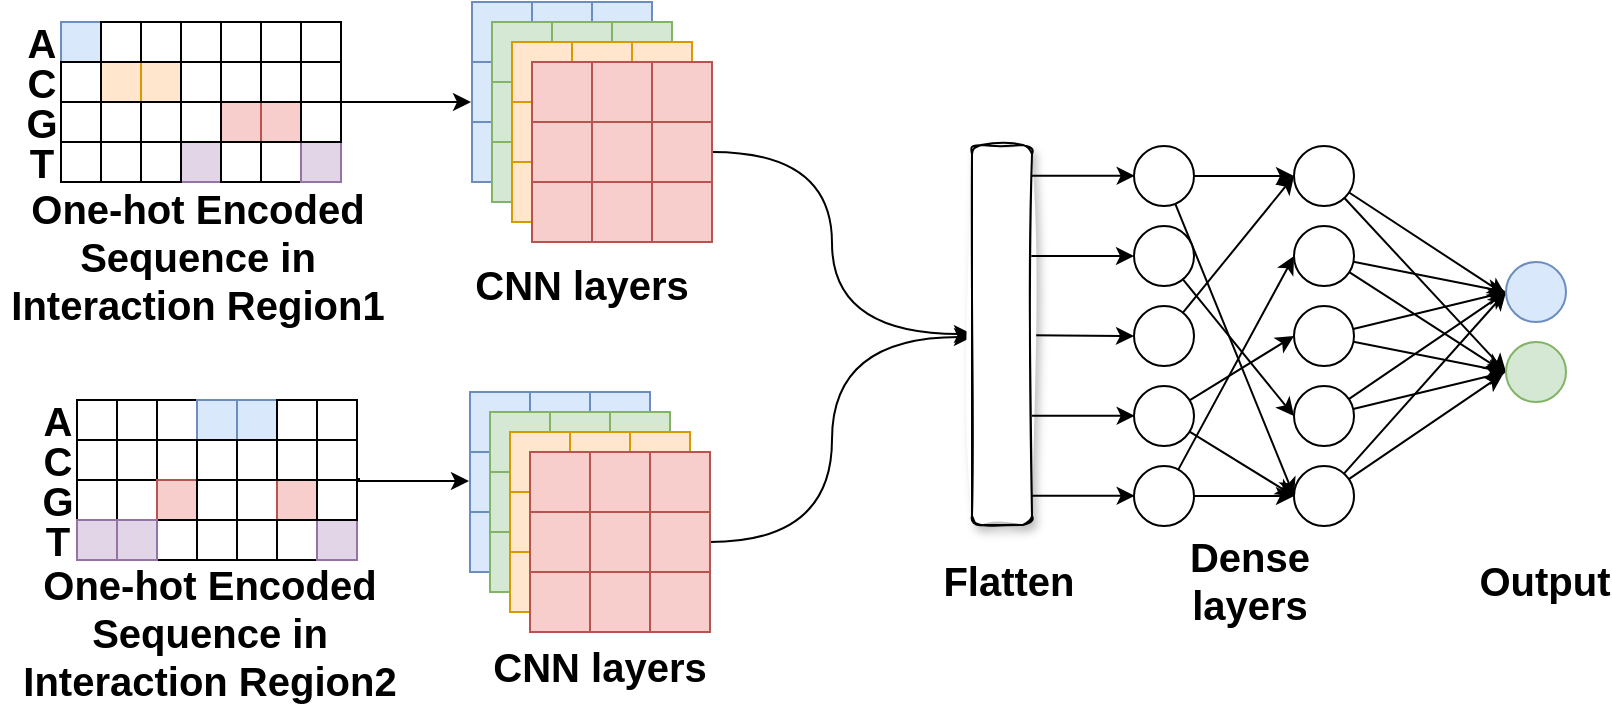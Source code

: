<mxfile version="14.8.5" type="github">
  <diagram id="KxuiyelQ4g_LW83yEsCo" name="Page-1">
    <mxGraphModel dx="1673" dy="898" grid="1" gridSize="10" guides="1" tooltips="1" connect="1" arrows="1" fold="1" page="1" pageScale="1" pageWidth="4681" pageHeight="3300" math="0" shadow="0">
      <root>
        <mxCell id="0" />
        <mxCell id="1" parent="0" />
        <mxCell id="DCVeUOY5UcHhxP_ibhvg-289" style="edgeStyle=orthogonalEdgeStyle;rounded=0;orthogonalLoop=1;jettySize=auto;html=1;fontStyle=1;fontSize=20;" edge="1" parent="1">
          <mxGeometry relative="1" as="geometry">
            <mxPoint x="529.5" y="220" as="targetPoint" />
            <mxPoint x="464.5" y="220" as="sourcePoint" />
            <Array as="points">
              <mxPoint x="464.5" y="220" />
            </Array>
          </mxGeometry>
        </mxCell>
        <mxCell id="DCVeUOY5UcHhxP_ibhvg-291" style="edgeStyle=orthogonalEdgeStyle;rounded=0;orthogonalLoop=1;jettySize=auto;html=1;exitX=1;exitY=1;exitDx=0;exitDy=0;fontStyle=1;fontSize=20;" edge="1" parent="1">
          <mxGeometry relative="1" as="geometry">
            <mxPoint x="473.5" y="408" as="sourcePoint" />
            <mxPoint x="528.5" y="409.5" as="targetPoint" />
            <Array as="points">
              <mxPoint x="473.5" y="409.5" />
            </Array>
          </mxGeometry>
        </mxCell>
        <mxCell id="DCVeUOY5UcHhxP_ibhvg-327" value="G" style="text;html=1;strokeColor=none;fillColor=none;align=center;verticalAlign=middle;whiteSpace=wrap;rounded=0;fontStyle=1;fontSize=20;" vertex="1" parent="1">
          <mxGeometry x="294.5" y="220" width="40" height="20" as="geometry" />
        </mxCell>
        <mxCell id="DCVeUOY5UcHhxP_ibhvg-328" value="T" style="text;html=1;strokeColor=none;fillColor=none;align=center;verticalAlign=middle;whiteSpace=wrap;rounded=0;fontStyle=1;fontSize=20;" vertex="1" parent="1">
          <mxGeometry x="294.5" y="240" width="40" height="20" as="geometry" />
        </mxCell>
        <mxCell id="DCVeUOY5UcHhxP_ibhvg-329" value="&lt;div style=&quot;font-size: 20px;&quot;&gt;A&lt;/div&gt;" style="text;html=1;strokeColor=none;fillColor=none;align=center;verticalAlign=middle;whiteSpace=wrap;rounded=0;fontStyle=1;fontSize=20;" vertex="1" parent="1">
          <mxGeometry x="294.5" y="180" width="40" height="20" as="geometry" />
        </mxCell>
        <mxCell id="DCVeUOY5UcHhxP_ibhvg-330" value="C" style="text;html=1;strokeColor=none;fillColor=none;align=center;verticalAlign=middle;whiteSpace=wrap;rounded=0;fontStyle=1;fontSize=20;" vertex="1" parent="1">
          <mxGeometry x="294.5" y="200" width="40" height="20" as="geometry" />
        </mxCell>
        <mxCell id="DCVeUOY5UcHhxP_ibhvg-331" value="" style="whiteSpace=wrap;html=1;aspect=fixed;fillColor=#dae8fc;strokeColor=#6c8ebf;fontStyle=1;fontSize=20;" vertex="1" parent="1">
          <mxGeometry x="324.5" y="180" width="20" height="20" as="geometry" />
        </mxCell>
        <mxCell id="DCVeUOY5UcHhxP_ibhvg-332" value="" style="whiteSpace=wrap;html=1;aspect=fixed;fontStyle=1;fontSize=20;" vertex="1" parent="1">
          <mxGeometry x="344.5" y="200" width="20" height="20" as="geometry" />
        </mxCell>
        <mxCell id="DCVeUOY5UcHhxP_ibhvg-333" value="" style="whiteSpace=wrap;html=1;aspect=fixed;fillColor=#ffe6cc;strokeColor=#d79b00;fontStyle=1;fontSize=20;" vertex="1" parent="1">
          <mxGeometry x="344.5" y="200" width="20" height="20" as="geometry" />
        </mxCell>
        <mxCell id="DCVeUOY5UcHhxP_ibhvg-334" value="" style="whiteSpace=wrap;html=1;aspect=fixed;fillColor=#ffe6cc;strokeColor=#d79b00;fontStyle=1;fontSize=20;" vertex="1" parent="1">
          <mxGeometry x="364.5" y="200" width="20" height="20" as="geometry" />
        </mxCell>
        <mxCell id="DCVeUOY5UcHhxP_ibhvg-335" value="" style="whiteSpace=wrap;html=1;aspect=fixed;fillColor=#e1d5e7;strokeColor=#9673a6;fontStyle=1;fontSize=20;" vertex="1" parent="1">
          <mxGeometry x="384.5" y="240" width="20" height="20" as="geometry" />
        </mxCell>
        <mxCell id="DCVeUOY5UcHhxP_ibhvg-336" value="" style="whiteSpace=wrap;html=1;aspect=fixed;fillColor=#f8cecc;strokeColor=#b85450;fontStyle=1;fontSize=20;" vertex="1" parent="1">
          <mxGeometry x="404.5" y="220" width="20" height="20" as="geometry" />
        </mxCell>
        <mxCell id="DCVeUOY5UcHhxP_ibhvg-337" value="" style="whiteSpace=wrap;html=1;aspect=fixed;fillColor=#f8cecc;strokeColor=#b85450;fontStyle=1;fontSize=20;" vertex="1" parent="1">
          <mxGeometry x="424.5" y="220" width="20" height="20" as="geometry" />
        </mxCell>
        <mxCell id="DCVeUOY5UcHhxP_ibhvg-338" value="" style="rounded=0;whiteSpace=wrap;html=1;fontStyle=1;fontSize=20;" vertex="1" parent="1">
          <mxGeometry x="324.5" y="200" width="20" height="20" as="geometry" />
        </mxCell>
        <mxCell id="DCVeUOY5UcHhxP_ibhvg-339" value="" style="rounded=0;whiteSpace=wrap;html=1;fontStyle=1;fontSize=20;" vertex="1" parent="1">
          <mxGeometry x="324.5" y="220" width="20" height="20" as="geometry" />
        </mxCell>
        <mxCell id="DCVeUOY5UcHhxP_ibhvg-340" value="" style="rounded=0;whiteSpace=wrap;html=1;fontStyle=1;fontSize=20;" vertex="1" parent="1">
          <mxGeometry x="344.5" y="220" width="20" height="20" as="geometry" />
        </mxCell>
        <mxCell id="DCVeUOY5UcHhxP_ibhvg-341" value="" style="rounded=0;whiteSpace=wrap;html=1;fontStyle=1;fontSize=20;" vertex="1" parent="1">
          <mxGeometry x="364.5" y="220" width="20" height="20" as="geometry" />
        </mxCell>
        <mxCell id="DCVeUOY5UcHhxP_ibhvg-342" value="" style="rounded=0;whiteSpace=wrap;html=1;fontStyle=1;fontSize=20;" vertex="1" parent="1">
          <mxGeometry x="384.5" y="220" width="20" height="20" as="geometry" />
        </mxCell>
        <mxCell id="DCVeUOY5UcHhxP_ibhvg-343" value="" style="rounded=0;whiteSpace=wrap;html=1;fontStyle=1;fontSize=20;" vertex="1" parent="1">
          <mxGeometry x="364.5" y="240" width="20" height="20" as="geometry" />
        </mxCell>
        <mxCell id="DCVeUOY5UcHhxP_ibhvg-344" value="" style="rounded=0;whiteSpace=wrap;html=1;fontStyle=1;fontSize=20;" vertex="1" parent="1">
          <mxGeometry x="324.5" y="240" width="20" height="20" as="geometry" />
        </mxCell>
        <mxCell id="DCVeUOY5UcHhxP_ibhvg-345" value="" style="rounded=0;whiteSpace=wrap;html=1;fontStyle=1;fontSize=20;" vertex="1" parent="1">
          <mxGeometry x="344.5" y="240" width="20" height="20" as="geometry" />
        </mxCell>
        <mxCell id="DCVeUOY5UcHhxP_ibhvg-346" value="" style="rounded=0;whiteSpace=wrap;html=1;fontStyle=1;fontSize=20;" vertex="1" parent="1">
          <mxGeometry x="404.5" y="240" width="20" height="20" as="geometry" />
        </mxCell>
        <mxCell id="DCVeUOY5UcHhxP_ibhvg-347" value="" style="rounded=0;whiteSpace=wrap;html=1;fontStyle=1;fontSize=20;" vertex="1" parent="1">
          <mxGeometry x="424.5" y="240" width="20" height="20" as="geometry" />
        </mxCell>
        <mxCell id="DCVeUOY5UcHhxP_ibhvg-348" value="" style="rounded=0;whiteSpace=wrap;html=1;fontStyle=1;fontSize=20;" vertex="1" parent="1">
          <mxGeometry x="344.5" y="180" width="20" height="20" as="geometry" />
        </mxCell>
        <mxCell id="DCVeUOY5UcHhxP_ibhvg-349" value="" style="rounded=0;whiteSpace=wrap;html=1;fontStyle=1;fontSize=20;" vertex="1" parent="1">
          <mxGeometry x="364.5" y="180" width="20" height="20" as="geometry" />
        </mxCell>
        <mxCell id="DCVeUOY5UcHhxP_ibhvg-350" value="" style="rounded=0;whiteSpace=wrap;html=1;fontStyle=1;fontSize=20;" vertex="1" parent="1">
          <mxGeometry x="384.5" y="180" width="20" height="20" as="geometry" />
        </mxCell>
        <mxCell id="DCVeUOY5UcHhxP_ibhvg-351" value="" style="rounded=0;whiteSpace=wrap;html=1;fontStyle=1;fontSize=20;" vertex="1" parent="1">
          <mxGeometry x="404.5" y="180" width="20" height="20" as="geometry" />
        </mxCell>
        <mxCell id="DCVeUOY5UcHhxP_ibhvg-352" value="" style="rounded=0;whiteSpace=wrap;html=1;fontStyle=1;fontSize=20;" vertex="1" parent="1">
          <mxGeometry x="384.5" y="200" width="20" height="20" as="geometry" />
        </mxCell>
        <mxCell id="DCVeUOY5UcHhxP_ibhvg-353" value="" style="rounded=0;whiteSpace=wrap;html=1;fontStyle=1;fontSize=20;" vertex="1" parent="1">
          <mxGeometry x="404.5" y="200" width="20" height="20" as="geometry" />
        </mxCell>
        <mxCell id="DCVeUOY5UcHhxP_ibhvg-354" value="" style="rounded=0;whiteSpace=wrap;html=1;fontStyle=1;fontSize=20;" vertex="1" parent="1">
          <mxGeometry x="424.5" y="200" width="20" height="20" as="geometry" />
        </mxCell>
        <mxCell id="DCVeUOY5UcHhxP_ibhvg-355" value="" style="rounded=0;whiteSpace=wrap;html=1;fontStyle=1;fontSize=20;" vertex="1" parent="1">
          <mxGeometry x="424.5" y="180" width="20" height="20" as="geometry" />
        </mxCell>
        <mxCell id="DCVeUOY5UcHhxP_ibhvg-356" value="" style="whiteSpace=wrap;html=1;aspect=fixed;fillColor=#e1d5e7;strokeColor=#9673a6;fontStyle=1;fontSize=20;" vertex="1" parent="1">
          <mxGeometry x="444.5" y="240" width="20" height="20" as="geometry" />
        </mxCell>
        <mxCell id="DCVeUOY5UcHhxP_ibhvg-357" value="" style="rounded=0;whiteSpace=wrap;html=1;fontStyle=1;fontSize=20;" vertex="1" parent="1">
          <mxGeometry x="444.5" y="220" width="20" height="20" as="geometry" />
        </mxCell>
        <mxCell id="DCVeUOY5UcHhxP_ibhvg-358" value="" style="rounded=0;whiteSpace=wrap;html=1;fontStyle=1;fontSize=20;" vertex="1" parent="1">
          <mxGeometry x="444.5" y="180" width="20" height="20" as="geometry" />
        </mxCell>
        <mxCell id="DCVeUOY5UcHhxP_ibhvg-359" value="" style="rounded=0;whiteSpace=wrap;html=1;fontStyle=1;fontSize=20;" vertex="1" parent="1">
          <mxGeometry x="444.5" y="200" width="20" height="20" as="geometry" />
        </mxCell>
        <mxCell id="DCVeUOY5UcHhxP_ibhvg-361" value="G" style="text;html=1;strokeColor=none;fillColor=none;align=center;verticalAlign=middle;whiteSpace=wrap;rounded=0;fontStyle=1;fontSize=20;" vertex="1" parent="1">
          <mxGeometry x="302.5" y="409" width="40" height="20" as="geometry" />
        </mxCell>
        <mxCell id="DCVeUOY5UcHhxP_ibhvg-362" value="T" style="text;html=1;strokeColor=none;fillColor=none;align=center;verticalAlign=middle;whiteSpace=wrap;rounded=0;fontStyle=1;fontSize=20;" vertex="1" parent="1">
          <mxGeometry x="302.5" y="429" width="40" height="20" as="geometry" />
        </mxCell>
        <mxCell id="DCVeUOY5UcHhxP_ibhvg-363" value="&lt;div style=&quot;font-size: 20px;&quot;&gt;A&lt;/div&gt;" style="text;html=1;strokeColor=none;fillColor=none;align=center;verticalAlign=middle;whiteSpace=wrap;rounded=0;fontStyle=1;fontSize=20;" vertex="1" parent="1">
          <mxGeometry x="302.5" y="369" width="40" height="20" as="geometry" />
        </mxCell>
        <mxCell id="DCVeUOY5UcHhxP_ibhvg-364" value="C" style="text;html=1;strokeColor=none;fillColor=none;align=center;verticalAlign=middle;whiteSpace=wrap;rounded=0;fontStyle=1;fontSize=20;" vertex="1" parent="1">
          <mxGeometry x="302.5" y="389" width="40" height="20" as="geometry" />
        </mxCell>
        <mxCell id="DCVeUOY5UcHhxP_ibhvg-365" value="" style="whiteSpace=wrap;html=1;aspect=fixed;fontStyle=1;fontSize=20;" vertex="1" parent="1">
          <mxGeometry x="332.5" y="369" width="20" height="20" as="geometry" />
        </mxCell>
        <mxCell id="DCVeUOY5UcHhxP_ibhvg-366" value="" style="whiteSpace=wrap;html=1;aspect=fixed;fontStyle=1;fontSize=20;" vertex="1" parent="1">
          <mxGeometry x="352.5" y="389" width="20" height="20" as="geometry" />
        </mxCell>
        <mxCell id="DCVeUOY5UcHhxP_ibhvg-367" value="" style="whiteSpace=wrap;html=1;aspect=fixed;fontStyle=1;fontSize=20;" vertex="1" parent="1">
          <mxGeometry x="352.5" y="389" width="20" height="20" as="geometry" />
        </mxCell>
        <mxCell id="DCVeUOY5UcHhxP_ibhvg-368" value="" style="whiteSpace=wrap;html=1;aspect=fixed;fontStyle=1;fontSize=20;" vertex="1" parent="1">
          <mxGeometry x="372.5" y="389" width="20" height="20" as="geometry" />
        </mxCell>
        <mxCell id="DCVeUOY5UcHhxP_ibhvg-369" value="" style="whiteSpace=wrap;html=1;aspect=fixed;fontStyle=1;fontSize=20;" vertex="1" parent="1">
          <mxGeometry x="392.5" y="429" width="20" height="20" as="geometry" />
        </mxCell>
        <mxCell id="DCVeUOY5UcHhxP_ibhvg-370" value="" style="whiteSpace=wrap;html=1;aspect=fixed;fontStyle=1;fontSize=20;" vertex="1" parent="1">
          <mxGeometry x="412.5" y="409" width="20" height="20" as="geometry" />
        </mxCell>
        <mxCell id="DCVeUOY5UcHhxP_ibhvg-371" value="" style="whiteSpace=wrap;html=1;aspect=fixed;fillColor=#f8cecc;strokeColor=#b85450;fontStyle=1;fontSize=20;" vertex="1" parent="1">
          <mxGeometry x="432.5" y="409" width="20" height="20" as="geometry" />
        </mxCell>
        <mxCell id="DCVeUOY5UcHhxP_ibhvg-372" value="" style="rounded=0;whiteSpace=wrap;html=1;fontStyle=1;fontSize=20;" vertex="1" parent="1">
          <mxGeometry x="332.5" y="389" width="20" height="20" as="geometry" />
        </mxCell>
        <mxCell id="DCVeUOY5UcHhxP_ibhvg-373" value="" style="rounded=0;whiteSpace=wrap;html=1;fontStyle=1;fontSize=20;" vertex="1" parent="1">
          <mxGeometry x="332.5" y="409" width="20" height="20" as="geometry" />
        </mxCell>
        <mxCell id="DCVeUOY5UcHhxP_ibhvg-374" value="" style="rounded=0;whiteSpace=wrap;html=1;fontStyle=1;fontSize=20;" vertex="1" parent="1">
          <mxGeometry x="352.5" y="409" width="20" height="20" as="geometry" />
        </mxCell>
        <mxCell id="DCVeUOY5UcHhxP_ibhvg-375" value="" style="rounded=0;whiteSpace=wrap;html=1;fillColor=#f8cecc;strokeColor=#b85450;fontStyle=1;fontSize=20;" vertex="1" parent="1">
          <mxGeometry x="372.5" y="409" width="20" height="20" as="geometry" />
        </mxCell>
        <mxCell id="DCVeUOY5UcHhxP_ibhvg-376" value="" style="rounded=0;whiteSpace=wrap;html=1;fontStyle=1;fontSize=20;" vertex="1" parent="1">
          <mxGeometry x="392.5" y="409" width="20" height="20" as="geometry" />
        </mxCell>
        <mxCell id="DCVeUOY5UcHhxP_ibhvg-377" value="" style="rounded=0;whiteSpace=wrap;html=1;fontStyle=1;fontSize=20;" vertex="1" parent="1">
          <mxGeometry x="372.5" y="429" width="20" height="20" as="geometry" />
        </mxCell>
        <mxCell id="DCVeUOY5UcHhxP_ibhvg-378" value="" style="rounded=0;whiteSpace=wrap;html=1;fillColor=#e1d5e7;strokeColor=#9673a6;fontStyle=1;fontSize=20;" vertex="1" parent="1">
          <mxGeometry x="332.5" y="429" width="20" height="20" as="geometry" />
        </mxCell>
        <mxCell id="DCVeUOY5UcHhxP_ibhvg-379" value="" style="rounded=0;whiteSpace=wrap;html=1;fillColor=#e1d5e7;strokeColor=#9673a6;fontStyle=1;fontSize=20;" vertex="1" parent="1">
          <mxGeometry x="352.5" y="429" width="20" height="20" as="geometry" />
        </mxCell>
        <mxCell id="DCVeUOY5UcHhxP_ibhvg-380" value="" style="rounded=0;whiteSpace=wrap;html=1;fontStyle=1;fontSize=20;" vertex="1" parent="1">
          <mxGeometry x="412.5" y="429" width="20" height="20" as="geometry" />
        </mxCell>
        <mxCell id="DCVeUOY5UcHhxP_ibhvg-381" value="" style="rounded=0;whiteSpace=wrap;html=1;fontStyle=1;fontSize=20;" vertex="1" parent="1">
          <mxGeometry x="432.5" y="429" width="20" height="20" as="geometry" />
        </mxCell>
        <mxCell id="DCVeUOY5UcHhxP_ibhvg-382" value="" style="rounded=0;whiteSpace=wrap;html=1;fontStyle=1;fontSize=20;" vertex="1" parent="1">
          <mxGeometry x="352.5" y="369" width="20" height="20" as="geometry" />
        </mxCell>
        <mxCell id="DCVeUOY5UcHhxP_ibhvg-383" value="" style="rounded=0;whiteSpace=wrap;html=1;fontStyle=1;fontSize=20;" vertex="1" parent="1">
          <mxGeometry x="372.5" y="369" width="20" height="20" as="geometry" />
        </mxCell>
        <mxCell id="DCVeUOY5UcHhxP_ibhvg-384" value="" style="rounded=0;whiteSpace=wrap;html=1;fillColor=#dae8fc;strokeColor=#6c8ebf;fontStyle=1;fontSize=20;" vertex="1" parent="1">
          <mxGeometry x="392.5" y="369" width="20" height="20" as="geometry" />
        </mxCell>
        <mxCell id="DCVeUOY5UcHhxP_ibhvg-385" value="" style="rounded=0;whiteSpace=wrap;html=1;fillColor=#dae8fc;strokeColor=#6c8ebf;fontStyle=1;fontSize=20;" vertex="1" parent="1">
          <mxGeometry x="412.5" y="369" width="20" height="20" as="geometry" />
        </mxCell>
        <mxCell id="DCVeUOY5UcHhxP_ibhvg-386" value="" style="rounded=0;whiteSpace=wrap;html=1;fontStyle=1;fontSize=20;" vertex="1" parent="1">
          <mxGeometry x="392.5" y="389" width="20" height="20" as="geometry" />
        </mxCell>
        <mxCell id="DCVeUOY5UcHhxP_ibhvg-387" value="" style="rounded=0;whiteSpace=wrap;html=1;fontStyle=1;fontSize=20;" vertex="1" parent="1">
          <mxGeometry x="412.5" y="389" width="20" height="20" as="geometry" />
        </mxCell>
        <mxCell id="DCVeUOY5UcHhxP_ibhvg-388" value="" style="rounded=0;whiteSpace=wrap;html=1;fontStyle=1;fontSize=20;" vertex="1" parent="1">
          <mxGeometry x="432.5" y="389" width="20" height="20" as="geometry" />
        </mxCell>
        <mxCell id="DCVeUOY5UcHhxP_ibhvg-389" value="" style="rounded=0;whiteSpace=wrap;html=1;fontStyle=1;fontSize=20;" vertex="1" parent="1">
          <mxGeometry x="432.5" y="369" width="20" height="20" as="geometry" />
        </mxCell>
        <mxCell id="DCVeUOY5UcHhxP_ibhvg-390" value="" style="whiteSpace=wrap;html=1;aspect=fixed;fillColor=#e1d5e7;strokeColor=#9673a6;fontStyle=1;fontSize=20;" vertex="1" parent="1">
          <mxGeometry x="452.5" y="429" width="20" height="20" as="geometry" />
        </mxCell>
        <mxCell id="DCVeUOY5UcHhxP_ibhvg-391" value="" style="rounded=0;whiteSpace=wrap;html=1;fontStyle=1;fontSize=20;" vertex="1" parent="1">
          <mxGeometry x="452.5" y="409" width="20" height="20" as="geometry" />
        </mxCell>
        <mxCell id="DCVeUOY5UcHhxP_ibhvg-392" value="" style="rounded=0;whiteSpace=wrap;html=1;fontStyle=1;fontSize=20;" vertex="1" parent="1">
          <mxGeometry x="452.5" y="369" width="20" height="20" as="geometry" />
        </mxCell>
        <mxCell id="DCVeUOY5UcHhxP_ibhvg-393" value="" style="rounded=0;whiteSpace=wrap;html=1;fontStyle=1;fontSize=20;" vertex="1" parent="1">
          <mxGeometry x="452.5" y="389" width="20" height="20" as="geometry" />
        </mxCell>
        <mxCell id="DCVeUOY5UcHhxP_ibhvg-447" value="" style="whiteSpace=wrap;html=1;aspect=fixed;fillColor=#dae8fc;strokeColor=#6c8ebf;fontStyle=1;fontSize=20;" vertex="1" parent="1">
          <mxGeometry x="530" y="170" width="30" height="30" as="geometry" />
        </mxCell>
        <mxCell id="DCVeUOY5UcHhxP_ibhvg-448" value="" style="whiteSpace=wrap;html=1;aspect=fixed;fillColor=#dae8fc;strokeColor=#6c8ebf;fontStyle=1;fontSize=20;" vertex="1" parent="1">
          <mxGeometry x="560" y="170" width="30" height="30" as="geometry" />
        </mxCell>
        <mxCell id="DCVeUOY5UcHhxP_ibhvg-449" value="" style="whiteSpace=wrap;html=1;aspect=fixed;fillColor=#dae8fc;strokeColor=#6c8ebf;fontStyle=1;fontSize=20;" vertex="1" parent="1">
          <mxGeometry x="590" y="170" width="30" height="30" as="geometry" />
        </mxCell>
        <mxCell id="DCVeUOY5UcHhxP_ibhvg-450" value="" style="whiteSpace=wrap;html=1;aspect=fixed;fillColor=#dae8fc;strokeColor=#6c8ebf;fontStyle=1;fontSize=20;" vertex="1" parent="1">
          <mxGeometry x="530" y="200" width="30" height="30" as="geometry" />
        </mxCell>
        <mxCell id="DCVeUOY5UcHhxP_ibhvg-451" value="" style="whiteSpace=wrap;html=1;aspect=fixed;fillColor=#dae8fc;strokeColor=#6c8ebf;fontStyle=1;fontSize=20;" vertex="1" parent="1">
          <mxGeometry x="560" y="200" width="30" height="30" as="geometry" />
        </mxCell>
        <mxCell id="DCVeUOY5UcHhxP_ibhvg-452" value="" style="whiteSpace=wrap;html=1;aspect=fixed;fillColor=#dae8fc;strokeColor=#6c8ebf;fontStyle=1;fontSize=20;" vertex="1" parent="1">
          <mxGeometry x="590" y="200" width="30" height="30" as="geometry" />
        </mxCell>
        <mxCell id="DCVeUOY5UcHhxP_ibhvg-453" value="" style="whiteSpace=wrap;html=1;aspect=fixed;fillColor=#dae8fc;strokeColor=#6c8ebf;fontStyle=1;fontSize=20;" vertex="1" parent="1">
          <mxGeometry x="530" y="230" width="30" height="30" as="geometry" />
        </mxCell>
        <mxCell id="DCVeUOY5UcHhxP_ibhvg-454" value="" style="whiteSpace=wrap;html=1;aspect=fixed;fillColor=#dae8fc;strokeColor=#6c8ebf;fontStyle=1;fontSize=20;" vertex="1" parent="1">
          <mxGeometry x="560" y="230" width="30" height="30" as="geometry" />
        </mxCell>
        <mxCell id="DCVeUOY5UcHhxP_ibhvg-455" value="" style="whiteSpace=wrap;html=1;aspect=fixed;fillColor=#dae8fc;strokeColor=#6c8ebf;fontStyle=1;fontSize=20;" vertex="1" parent="1">
          <mxGeometry x="590" y="230" width="30" height="30" as="geometry" />
        </mxCell>
        <mxCell id="DCVeUOY5UcHhxP_ibhvg-456" value="" style="whiteSpace=wrap;html=1;aspect=fixed;fillColor=#d5e8d4;strokeColor=#82b366;fontStyle=1;fontSize=20;" vertex="1" parent="1">
          <mxGeometry x="540" y="180" width="30" height="30" as="geometry" />
        </mxCell>
        <mxCell id="DCVeUOY5UcHhxP_ibhvg-457" value="" style="whiteSpace=wrap;html=1;aspect=fixed;fillColor=#d5e8d4;strokeColor=#82b366;fontStyle=1;fontSize=20;" vertex="1" parent="1">
          <mxGeometry x="570" y="180" width="30" height="30" as="geometry" />
        </mxCell>
        <mxCell id="DCVeUOY5UcHhxP_ibhvg-458" value="" style="whiteSpace=wrap;html=1;aspect=fixed;fillColor=#d5e8d4;strokeColor=#82b366;fontStyle=1;fontSize=20;" vertex="1" parent="1">
          <mxGeometry x="600" y="180" width="30" height="30" as="geometry" />
        </mxCell>
        <mxCell id="DCVeUOY5UcHhxP_ibhvg-459" value="" style="whiteSpace=wrap;html=1;aspect=fixed;fillColor=#d5e8d4;strokeColor=#82b366;fontStyle=1;fontSize=20;" vertex="1" parent="1">
          <mxGeometry x="540" y="210" width="30" height="30" as="geometry" />
        </mxCell>
        <mxCell id="DCVeUOY5UcHhxP_ibhvg-460" value="" style="whiteSpace=wrap;html=1;aspect=fixed;fillColor=#d5e8d4;strokeColor=#82b366;fontStyle=1;fontSize=20;" vertex="1" parent="1">
          <mxGeometry x="570" y="210" width="30" height="30" as="geometry" />
        </mxCell>
        <mxCell id="DCVeUOY5UcHhxP_ibhvg-461" value="" style="whiteSpace=wrap;html=1;aspect=fixed;fillColor=#d5e8d4;strokeColor=#82b366;fontStyle=1;fontSize=20;" vertex="1" parent="1">
          <mxGeometry x="600" y="210" width="30" height="30" as="geometry" />
        </mxCell>
        <mxCell id="DCVeUOY5UcHhxP_ibhvg-462" value="" style="whiteSpace=wrap;html=1;aspect=fixed;fillColor=#d5e8d4;strokeColor=#82b366;fontStyle=1;fontSize=20;" vertex="1" parent="1">
          <mxGeometry x="540" y="240" width="30" height="30" as="geometry" />
        </mxCell>
        <mxCell id="DCVeUOY5UcHhxP_ibhvg-463" value="" style="whiteSpace=wrap;html=1;aspect=fixed;fillColor=#d5e8d4;strokeColor=#82b366;fontStyle=1;fontSize=20;" vertex="1" parent="1">
          <mxGeometry x="570" y="240" width="30" height="30" as="geometry" />
        </mxCell>
        <mxCell id="DCVeUOY5UcHhxP_ibhvg-464" value="" style="whiteSpace=wrap;html=1;aspect=fixed;fillColor=#d5e8d4;strokeColor=#82b366;fontStyle=1;fontSize=20;" vertex="1" parent="1">
          <mxGeometry x="600" y="240" width="30" height="30" as="geometry" />
        </mxCell>
        <mxCell id="DCVeUOY5UcHhxP_ibhvg-465" value="" style="whiteSpace=wrap;html=1;aspect=fixed;fillColor=#ffe6cc;strokeColor=#d79b00;fontStyle=1;fontSize=20;" vertex="1" parent="1">
          <mxGeometry x="550" y="190" width="30" height="30" as="geometry" />
        </mxCell>
        <mxCell id="DCVeUOY5UcHhxP_ibhvg-466" value="" style="whiteSpace=wrap;html=1;aspect=fixed;fillColor=#ffe6cc;strokeColor=#d79b00;fontStyle=1;fontSize=20;" vertex="1" parent="1">
          <mxGeometry x="580" y="190" width="30" height="30" as="geometry" />
        </mxCell>
        <mxCell id="DCVeUOY5UcHhxP_ibhvg-467" value="" style="whiteSpace=wrap;html=1;aspect=fixed;fillColor=#ffe6cc;strokeColor=#d79b00;fontStyle=1;fontSize=20;" vertex="1" parent="1">
          <mxGeometry x="610" y="190" width="30" height="30" as="geometry" />
        </mxCell>
        <mxCell id="DCVeUOY5UcHhxP_ibhvg-468" value="" style="whiteSpace=wrap;html=1;aspect=fixed;fillColor=#ffe6cc;strokeColor=#d79b00;fontStyle=1;fontSize=20;" vertex="1" parent="1">
          <mxGeometry x="550" y="220" width="30" height="30" as="geometry" />
        </mxCell>
        <mxCell id="DCVeUOY5UcHhxP_ibhvg-469" value="" style="whiteSpace=wrap;html=1;aspect=fixed;fillColor=#ffe6cc;strokeColor=#d79b00;fontStyle=1;fontSize=20;" vertex="1" parent="1">
          <mxGeometry x="580" y="220" width="30" height="30" as="geometry" />
        </mxCell>
        <mxCell id="DCVeUOY5UcHhxP_ibhvg-470" value="" style="whiteSpace=wrap;html=1;aspect=fixed;fillColor=#ffe6cc;strokeColor=#d79b00;fontStyle=1;fontSize=20;" vertex="1" parent="1">
          <mxGeometry x="610" y="220" width="30" height="30" as="geometry" />
        </mxCell>
        <mxCell id="DCVeUOY5UcHhxP_ibhvg-471" value="" style="whiteSpace=wrap;html=1;aspect=fixed;fillColor=#ffe6cc;strokeColor=#d79b00;fontStyle=1;fontSize=20;" vertex="1" parent="1">
          <mxGeometry x="550" y="250" width="30" height="30" as="geometry" />
        </mxCell>
        <mxCell id="DCVeUOY5UcHhxP_ibhvg-472" value="" style="whiteSpace=wrap;html=1;aspect=fixed;fillColor=#ffe6cc;strokeColor=#d79b00;fontStyle=1;fontSize=20;" vertex="1" parent="1">
          <mxGeometry x="580" y="250" width="30" height="30" as="geometry" />
        </mxCell>
        <mxCell id="DCVeUOY5UcHhxP_ibhvg-473" value="" style="whiteSpace=wrap;html=1;aspect=fixed;fillColor=#ffe6cc;strokeColor=#d79b00;fontStyle=1;fontSize=20;" vertex="1" parent="1">
          <mxGeometry x="610" y="250" width="30" height="30" as="geometry" />
        </mxCell>
        <mxCell id="DCVeUOY5UcHhxP_ibhvg-474" value="" style="whiteSpace=wrap;html=1;aspect=fixed;fillColor=#f8cecc;strokeColor=#b85450;fontStyle=1;fontSize=20;" vertex="1" parent="1">
          <mxGeometry x="560" y="200" width="30" height="30" as="geometry" />
        </mxCell>
        <mxCell id="DCVeUOY5UcHhxP_ibhvg-475" value="" style="whiteSpace=wrap;html=1;aspect=fixed;fillColor=#f8cecc;strokeColor=#b85450;fontStyle=1;fontSize=20;" vertex="1" parent="1">
          <mxGeometry x="590" y="200" width="30" height="30" as="geometry" />
        </mxCell>
        <mxCell id="DCVeUOY5UcHhxP_ibhvg-476" value="" style="whiteSpace=wrap;html=1;aspect=fixed;fillColor=#f8cecc;strokeColor=#b85450;fontStyle=1;fontSize=20;" vertex="1" parent="1">
          <mxGeometry x="620" y="200" width="30" height="30" as="geometry" />
        </mxCell>
        <mxCell id="DCVeUOY5UcHhxP_ibhvg-477" value="" style="whiteSpace=wrap;html=1;aspect=fixed;fillColor=#f8cecc;strokeColor=#b85450;fontStyle=1;fontSize=20;" vertex="1" parent="1">
          <mxGeometry x="560" y="230" width="30" height="30" as="geometry" />
        </mxCell>
        <mxCell id="DCVeUOY5UcHhxP_ibhvg-478" value="" style="whiteSpace=wrap;html=1;aspect=fixed;fillColor=#f8cecc;strokeColor=#b85450;fontStyle=1;fontSize=20;" vertex="1" parent="1">
          <mxGeometry x="590" y="230" width="30" height="30" as="geometry" />
        </mxCell>
        <mxCell id="DCVeUOY5UcHhxP_ibhvg-479" style="edgeStyle=orthogonalEdgeStyle;curved=1;rounded=0;orthogonalLoop=1;jettySize=auto;html=1;entryX=0;entryY=0.5;entryDx=0;entryDy=0;fontStyle=1;fontSize=20;" edge="1" parent="1" source="DCVeUOY5UcHhxP_ibhvg-480">
          <mxGeometry relative="1" as="geometry">
            <mxPoint x="780.0" y="336" as="targetPoint" />
            <Array as="points">
              <mxPoint x="710" y="245" />
              <mxPoint x="710" y="336" />
            </Array>
          </mxGeometry>
        </mxCell>
        <mxCell id="DCVeUOY5UcHhxP_ibhvg-480" value="" style="whiteSpace=wrap;html=1;aspect=fixed;fillColor=#f8cecc;strokeColor=#b85450;fontStyle=1;fontSize=20;" vertex="1" parent="1">
          <mxGeometry x="620" y="230" width="30" height="30" as="geometry" />
        </mxCell>
        <mxCell id="DCVeUOY5UcHhxP_ibhvg-481" value="" style="whiteSpace=wrap;html=1;aspect=fixed;fillColor=#f8cecc;strokeColor=#b85450;fontStyle=1;fontSize=20;" vertex="1" parent="1">
          <mxGeometry x="560" y="260" width="30" height="30" as="geometry" />
        </mxCell>
        <mxCell id="DCVeUOY5UcHhxP_ibhvg-482" value="" style="whiteSpace=wrap;html=1;aspect=fixed;fillColor=#f8cecc;strokeColor=#b85450;fontStyle=1;fontSize=20;" vertex="1" parent="1">
          <mxGeometry x="590" y="260" width="30" height="30" as="geometry" />
        </mxCell>
        <mxCell id="DCVeUOY5UcHhxP_ibhvg-483" value="" style="whiteSpace=wrap;html=1;aspect=fixed;fillColor=#f8cecc;strokeColor=#b85450;fontStyle=1;fontSize=20;" vertex="1" parent="1">
          <mxGeometry x="620" y="260" width="30" height="30" as="geometry" />
        </mxCell>
        <mxCell id="DCVeUOY5UcHhxP_ibhvg-484" value="" style="whiteSpace=wrap;html=1;aspect=fixed;fillColor=#dae8fc;strokeColor=#6c8ebf;fontStyle=1;fontSize=20;" vertex="1" parent="1">
          <mxGeometry x="529" y="365" width="30" height="30" as="geometry" />
        </mxCell>
        <mxCell id="DCVeUOY5UcHhxP_ibhvg-485" value="" style="whiteSpace=wrap;html=1;aspect=fixed;fillColor=#dae8fc;strokeColor=#6c8ebf;fontStyle=1;fontSize=20;" vertex="1" parent="1">
          <mxGeometry x="559" y="365" width="30" height="30" as="geometry" />
        </mxCell>
        <mxCell id="DCVeUOY5UcHhxP_ibhvg-486" value="" style="whiteSpace=wrap;html=1;aspect=fixed;fillColor=#dae8fc;strokeColor=#6c8ebf;fontStyle=1;fontSize=20;" vertex="1" parent="1">
          <mxGeometry x="589" y="365" width="30" height="30" as="geometry" />
        </mxCell>
        <mxCell id="DCVeUOY5UcHhxP_ibhvg-487" value="" style="whiteSpace=wrap;html=1;aspect=fixed;fillColor=#dae8fc;strokeColor=#6c8ebf;fontStyle=1;fontSize=20;" vertex="1" parent="1">
          <mxGeometry x="529" y="395" width="30" height="30" as="geometry" />
        </mxCell>
        <mxCell id="DCVeUOY5UcHhxP_ibhvg-488" value="" style="whiteSpace=wrap;html=1;aspect=fixed;fillColor=#dae8fc;strokeColor=#6c8ebf;fontStyle=1;fontSize=20;" vertex="1" parent="1">
          <mxGeometry x="559" y="395" width="30" height="30" as="geometry" />
        </mxCell>
        <mxCell id="DCVeUOY5UcHhxP_ibhvg-489" value="" style="whiteSpace=wrap;html=1;aspect=fixed;fillColor=#dae8fc;strokeColor=#6c8ebf;fontStyle=1;fontSize=20;" vertex="1" parent="1">
          <mxGeometry x="589" y="395" width="30" height="30" as="geometry" />
        </mxCell>
        <mxCell id="DCVeUOY5UcHhxP_ibhvg-490" value="" style="whiteSpace=wrap;html=1;aspect=fixed;fillColor=#dae8fc;strokeColor=#6c8ebf;fontStyle=1;fontSize=20;" vertex="1" parent="1">
          <mxGeometry x="529" y="425" width="30" height="30" as="geometry" />
        </mxCell>
        <mxCell id="DCVeUOY5UcHhxP_ibhvg-491" value="" style="whiteSpace=wrap;html=1;aspect=fixed;fillColor=#dae8fc;strokeColor=#6c8ebf;fontStyle=1;fontSize=20;" vertex="1" parent="1">
          <mxGeometry x="559" y="425" width="30" height="30" as="geometry" />
        </mxCell>
        <mxCell id="DCVeUOY5UcHhxP_ibhvg-492" value="" style="whiteSpace=wrap;html=1;aspect=fixed;fillColor=#dae8fc;strokeColor=#6c8ebf;fontStyle=1;fontSize=20;" vertex="1" parent="1">
          <mxGeometry x="589" y="425" width="30" height="30" as="geometry" />
        </mxCell>
        <mxCell id="DCVeUOY5UcHhxP_ibhvg-493" value="" style="whiteSpace=wrap;html=1;aspect=fixed;fillColor=#d5e8d4;strokeColor=#82b366;fontStyle=1;fontSize=20;" vertex="1" parent="1">
          <mxGeometry x="539" y="375" width="30" height="30" as="geometry" />
        </mxCell>
        <mxCell id="DCVeUOY5UcHhxP_ibhvg-494" value="" style="whiteSpace=wrap;html=1;aspect=fixed;fillColor=#d5e8d4;strokeColor=#82b366;fontStyle=1;fontSize=20;" vertex="1" parent="1">
          <mxGeometry x="569" y="375" width="30" height="30" as="geometry" />
        </mxCell>
        <mxCell id="DCVeUOY5UcHhxP_ibhvg-495" value="" style="whiteSpace=wrap;html=1;aspect=fixed;fillColor=#d5e8d4;strokeColor=#82b366;fontStyle=1;fontSize=20;" vertex="1" parent="1">
          <mxGeometry x="599" y="375" width="30" height="30" as="geometry" />
        </mxCell>
        <mxCell id="DCVeUOY5UcHhxP_ibhvg-496" value="" style="whiteSpace=wrap;html=1;aspect=fixed;fillColor=#d5e8d4;strokeColor=#82b366;fontStyle=1;fontSize=20;" vertex="1" parent="1">
          <mxGeometry x="539" y="405" width="30" height="30" as="geometry" />
        </mxCell>
        <mxCell id="DCVeUOY5UcHhxP_ibhvg-497" value="" style="whiteSpace=wrap;html=1;aspect=fixed;fillColor=#d5e8d4;strokeColor=#82b366;fontStyle=1;fontSize=20;" vertex="1" parent="1">
          <mxGeometry x="569" y="405" width="30" height="30" as="geometry" />
        </mxCell>
        <mxCell id="DCVeUOY5UcHhxP_ibhvg-498" value="" style="whiteSpace=wrap;html=1;aspect=fixed;fillColor=#d5e8d4;strokeColor=#82b366;fontStyle=1;fontSize=20;" vertex="1" parent="1">
          <mxGeometry x="599" y="405" width="30" height="30" as="geometry" />
        </mxCell>
        <mxCell id="DCVeUOY5UcHhxP_ibhvg-499" value="" style="whiteSpace=wrap;html=1;aspect=fixed;fillColor=#d5e8d4;strokeColor=#82b366;fontStyle=1;fontSize=20;" vertex="1" parent="1">
          <mxGeometry x="539" y="435" width="30" height="30" as="geometry" />
        </mxCell>
        <mxCell id="DCVeUOY5UcHhxP_ibhvg-500" value="" style="whiteSpace=wrap;html=1;aspect=fixed;fillColor=#d5e8d4;strokeColor=#82b366;fontStyle=1;fontSize=20;" vertex="1" parent="1">
          <mxGeometry x="569" y="435" width="30" height="30" as="geometry" />
        </mxCell>
        <mxCell id="DCVeUOY5UcHhxP_ibhvg-501" value="" style="whiteSpace=wrap;html=1;aspect=fixed;fillColor=#d5e8d4;strokeColor=#82b366;fontStyle=1;fontSize=20;" vertex="1" parent="1">
          <mxGeometry x="599" y="435" width="30" height="30" as="geometry" />
        </mxCell>
        <mxCell id="DCVeUOY5UcHhxP_ibhvg-502" value="" style="whiteSpace=wrap;html=1;aspect=fixed;fillColor=#ffe6cc;strokeColor=#d79b00;fontStyle=1;fontSize=20;" vertex="1" parent="1">
          <mxGeometry x="549" y="385" width="30" height="30" as="geometry" />
        </mxCell>
        <mxCell id="DCVeUOY5UcHhxP_ibhvg-503" value="" style="whiteSpace=wrap;html=1;aspect=fixed;fillColor=#ffe6cc;strokeColor=#d79b00;fontStyle=1;fontSize=20;" vertex="1" parent="1">
          <mxGeometry x="579" y="385" width="30" height="30" as="geometry" />
        </mxCell>
        <mxCell id="DCVeUOY5UcHhxP_ibhvg-504" value="" style="whiteSpace=wrap;html=1;aspect=fixed;fillColor=#ffe6cc;strokeColor=#d79b00;fontStyle=1;fontSize=20;" vertex="1" parent="1">
          <mxGeometry x="609" y="385" width="30" height="30" as="geometry" />
        </mxCell>
        <mxCell id="DCVeUOY5UcHhxP_ibhvg-505" value="" style="whiteSpace=wrap;html=1;aspect=fixed;fillColor=#ffe6cc;strokeColor=#d79b00;fontStyle=1;fontSize=20;" vertex="1" parent="1">
          <mxGeometry x="549" y="415" width="30" height="30" as="geometry" />
        </mxCell>
        <mxCell id="DCVeUOY5UcHhxP_ibhvg-506" value="" style="whiteSpace=wrap;html=1;aspect=fixed;fillColor=#ffe6cc;strokeColor=#d79b00;fontStyle=1;fontSize=20;" vertex="1" parent="1">
          <mxGeometry x="579" y="415" width="30" height="30" as="geometry" />
        </mxCell>
        <mxCell id="DCVeUOY5UcHhxP_ibhvg-507" value="" style="whiteSpace=wrap;html=1;aspect=fixed;fillColor=#ffe6cc;strokeColor=#d79b00;fontStyle=1;fontSize=20;" vertex="1" parent="1">
          <mxGeometry x="609" y="415" width="30" height="30" as="geometry" />
        </mxCell>
        <mxCell id="DCVeUOY5UcHhxP_ibhvg-508" value="" style="whiteSpace=wrap;html=1;aspect=fixed;fillColor=#ffe6cc;strokeColor=#d79b00;fontStyle=1;fontSize=20;" vertex="1" parent="1">
          <mxGeometry x="549" y="445" width="30" height="30" as="geometry" />
        </mxCell>
        <mxCell id="DCVeUOY5UcHhxP_ibhvg-509" value="" style="whiteSpace=wrap;html=1;aspect=fixed;fillColor=#ffe6cc;strokeColor=#d79b00;fontStyle=1;fontSize=20;" vertex="1" parent="1">
          <mxGeometry x="579" y="445" width="30" height="30" as="geometry" />
        </mxCell>
        <mxCell id="DCVeUOY5UcHhxP_ibhvg-510" value="" style="whiteSpace=wrap;html=1;aspect=fixed;fillColor=#ffe6cc;strokeColor=#d79b00;fontStyle=1;fontSize=20;" vertex="1" parent="1">
          <mxGeometry x="609" y="445" width="30" height="30" as="geometry" />
        </mxCell>
        <mxCell id="DCVeUOY5UcHhxP_ibhvg-511" value="" style="whiteSpace=wrap;html=1;aspect=fixed;fillColor=#f8cecc;strokeColor=#b85450;fontStyle=1;fontSize=20;" vertex="1" parent="1">
          <mxGeometry x="559" y="395" width="30" height="30" as="geometry" />
        </mxCell>
        <mxCell id="DCVeUOY5UcHhxP_ibhvg-512" value="" style="whiteSpace=wrap;html=1;aspect=fixed;fillColor=#f8cecc;strokeColor=#b85450;fontStyle=1;fontSize=20;" vertex="1" parent="1">
          <mxGeometry x="589" y="395" width="30" height="30" as="geometry" />
        </mxCell>
        <mxCell id="DCVeUOY5UcHhxP_ibhvg-513" value="" style="whiteSpace=wrap;html=1;aspect=fixed;fillColor=#f8cecc;strokeColor=#b85450;fontStyle=1;fontSize=20;" vertex="1" parent="1">
          <mxGeometry x="619" y="395" width="30" height="30" as="geometry" />
        </mxCell>
        <mxCell id="DCVeUOY5UcHhxP_ibhvg-514" value="" style="whiteSpace=wrap;html=1;aspect=fixed;fillColor=#f8cecc;strokeColor=#b85450;fontStyle=1;fontSize=20;" vertex="1" parent="1">
          <mxGeometry x="559" y="425" width="30" height="30" as="geometry" />
        </mxCell>
        <mxCell id="DCVeUOY5UcHhxP_ibhvg-515" value="" style="whiteSpace=wrap;html=1;aspect=fixed;fillColor=#f8cecc;strokeColor=#b85450;fontStyle=1;fontSize=20;" vertex="1" parent="1">
          <mxGeometry x="589" y="425" width="30" height="30" as="geometry" />
        </mxCell>
        <mxCell id="DCVeUOY5UcHhxP_ibhvg-516" style="edgeStyle=orthogonalEdgeStyle;curved=1;rounded=0;orthogonalLoop=1;jettySize=auto;html=1;fontStyle=1;fontSize=20;" edge="1" parent="1" source="DCVeUOY5UcHhxP_ibhvg-517">
          <mxGeometry relative="1" as="geometry">
            <mxPoint x="780" y="337.5" as="targetPoint" />
            <Array as="points">
              <mxPoint x="710" y="440.5" />
              <mxPoint x="710" y="337.5" />
            </Array>
          </mxGeometry>
        </mxCell>
        <mxCell id="DCVeUOY5UcHhxP_ibhvg-517" value="" style="whiteSpace=wrap;html=1;aspect=fixed;fillColor=#f8cecc;strokeColor=#b85450;fontStyle=1;fontSize=20;" vertex="1" parent="1">
          <mxGeometry x="619" y="425" width="30" height="30" as="geometry" />
        </mxCell>
        <mxCell id="DCVeUOY5UcHhxP_ibhvg-518" value="" style="whiteSpace=wrap;html=1;aspect=fixed;fillColor=#f8cecc;strokeColor=#b85450;fontStyle=1;fontSize=20;" vertex="1" parent="1">
          <mxGeometry x="559" y="455" width="30" height="30" as="geometry" />
        </mxCell>
        <mxCell id="DCVeUOY5UcHhxP_ibhvg-519" value="" style="whiteSpace=wrap;html=1;aspect=fixed;fillColor=#f8cecc;strokeColor=#b85450;fontStyle=1;fontSize=20;" vertex="1" parent="1">
          <mxGeometry x="589" y="455" width="30" height="30" as="geometry" />
        </mxCell>
        <mxCell id="DCVeUOY5UcHhxP_ibhvg-520" value="" style="whiteSpace=wrap;html=1;aspect=fixed;fillColor=#f8cecc;strokeColor=#b85450;fontStyle=1;fontSize=20;" vertex="1" parent="1">
          <mxGeometry x="619" y="455" width="30" height="30" as="geometry" />
        </mxCell>
        <mxCell id="DCVeUOY5UcHhxP_ibhvg-521" value="&lt;div style=&quot;font-size: 20px;&quot;&gt;CNN layers&lt;/div&gt;" style="text;html=1;strokeColor=none;fillColor=none;align=center;verticalAlign=middle;whiteSpace=wrap;rounded=0;fontStyle=1;fontSize=20;" vertex="1" parent="1">
          <mxGeometry x="460" y="301" width="250" height="20" as="geometry" />
        </mxCell>
        <mxCell id="DCVeUOY5UcHhxP_ibhvg-522" value="&lt;div style=&quot;font-size: 20px;&quot;&gt;CNN layers&lt;/div&gt;" style="text;html=1;strokeColor=none;fillColor=none;align=center;verticalAlign=middle;whiteSpace=wrap;rounded=0;fontStyle=1;fontSize=20;" vertex="1" parent="1">
          <mxGeometry x="469" y="491.5" width="250" height="20" as="geometry" />
        </mxCell>
        <mxCell id="DCVeUOY5UcHhxP_ibhvg-523" value="One-hot Encoded Sequence in Interaction Region1" style="text;html=1;strokeColor=none;fillColor=none;align=center;verticalAlign=middle;whiteSpace=wrap;rounded=0;fontStyle=1;fontSize=20;" vertex="1" parent="1">
          <mxGeometry x="294.5" y="287" width="195.5" height="20" as="geometry" />
        </mxCell>
        <mxCell id="DCVeUOY5UcHhxP_ibhvg-524" value="&lt;div style=&quot;font-size: 20px;&quot;&gt;One-hot Encoded Sequence in Interaction Region2&lt;/div&gt;" style="text;html=1;strokeColor=none;fillColor=none;align=center;verticalAlign=middle;whiteSpace=wrap;rounded=0;fontStyle=1;fontSize=20;" vertex="1" parent="1">
          <mxGeometry x="294.5" y="475" width="207.5" height="20" as="geometry" />
        </mxCell>
        <mxCell id="DCVeUOY5UcHhxP_ibhvg-525" value="Dense layers" style="text;html=1;strokeColor=none;fillColor=none;align=center;verticalAlign=middle;whiteSpace=wrap;rounded=0;fontStyle=1;fontSize=20;" vertex="1" parent="1">
          <mxGeometry x="873.75" y="449" width="90" height="20" as="geometry" />
        </mxCell>
        <mxCell id="DCVeUOY5UcHhxP_ibhvg-526" value="Flatten" style="text;html=1;strokeColor=none;fillColor=none;align=center;verticalAlign=middle;whiteSpace=wrap;rounded=0;fontStyle=1;fontSize=20;" vertex="1" parent="1">
          <mxGeometry x="788.25" y="449" width="21" height="20" as="geometry" />
        </mxCell>
        <mxCell id="DCVeUOY5UcHhxP_ibhvg-527" style="edgeStyle=none;rounded=1;jumpSize=20;orthogonalLoop=1;jettySize=auto;html=1;entryX=0;entryY=0.5;entryDx=0;entryDy=0;strokeWidth=1;fontStyle=1;fontSize=20;" edge="1" parent="1" source="DCVeUOY5UcHhxP_ibhvg-529" target="DCVeUOY5UcHhxP_ibhvg-554">
          <mxGeometry relative="1" as="geometry" />
        </mxCell>
        <mxCell id="DCVeUOY5UcHhxP_ibhvg-528" style="edgeStyle=none;rounded=0;orthogonalLoop=1;jettySize=auto;html=1;entryX=0;entryY=0.5;entryDx=0;entryDy=0;fontStyle=1;fontSize=20;" edge="1" parent="1" source="DCVeUOY5UcHhxP_ibhvg-529" target="DCVeUOY5UcHhxP_ibhvg-542">
          <mxGeometry relative="1" as="geometry" />
        </mxCell>
        <mxCell id="DCVeUOY5UcHhxP_ibhvg-529" value="" style="ellipse;whiteSpace=wrap;html=1;aspect=fixed;fontStyle=1;fontSize=20;" vertex="1" parent="1">
          <mxGeometry x="861" y="242" width="30" height="30" as="geometry" />
        </mxCell>
        <mxCell id="DCVeUOY5UcHhxP_ibhvg-530" style="edgeStyle=none;rounded=1;jumpSize=20;orthogonalLoop=1;jettySize=auto;html=1;entryX=0;entryY=0.5;entryDx=0;entryDy=0;strokeWidth=1;fontStyle=1;fontSize=20;" edge="1" parent="1" source="DCVeUOY5UcHhxP_ibhvg-531" target="DCVeUOY5UcHhxP_ibhvg-551">
          <mxGeometry relative="1" as="geometry" />
        </mxCell>
        <mxCell id="DCVeUOY5UcHhxP_ibhvg-531" value="" style="ellipse;whiteSpace=wrap;html=1;aspect=fixed;fontStyle=1;fontSize=20;" vertex="1" parent="1">
          <mxGeometry x="861" y="282" width="30" height="30" as="geometry" />
        </mxCell>
        <mxCell id="DCVeUOY5UcHhxP_ibhvg-532" style="edgeStyle=none;rounded=1;jumpSize=20;orthogonalLoop=1;jettySize=auto;html=1;entryX=0;entryY=0.5;entryDx=0;entryDy=0;strokeWidth=1;fontStyle=1;fontSize=20;" edge="1" parent="1" source="DCVeUOY5UcHhxP_ibhvg-533" target="DCVeUOY5UcHhxP_ibhvg-542">
          <mxGeometry relative="1" as="geometry" />
        </mxCell>
        <mxCell id="DCVeUOY5UcHhxP_ibhvg-533" value="" style="ellipse;whiteSpace=wrap;html=1;aspect=fixed;fontStyle=1;fontSize=20;" vertex="1" parent="1">
          <mxGeometry x="861" y="322" width="30" height="30" as="geometry" />
        </mxCell>
        <mxCell id="DCVeUOY5UcHhxP_ibhvg-534" style="edgeStyle=none;rounded=0;orthogonalLoop=1;jettySize=auto;html=1;entryX=0;entryY=0.5;entryDx=0;entryDy=0;fontStyle=1;fontSize=20;" edge="1" parent="1" source="DCVeUOY5UcHhxP_ibhvg-536" target="DCVeUOY5UcHhxP_ibhvg-548">
          <mxGeometry relative="1" as="geometry" />
        </mxCell>
        <mxCell id="DCVeUOY5UcHhxP_ibhvg-535" style="edgeStyle=none;rounded=0;orthogonalLoop=1;jettySize=auto;html=1;entryX=0;entryY=0.5;entryDx=0;entryDy=0;fontStyle=1;fontSize=20;" edge="1" parent="1" source="DCVeUOY5UcHhxP_ibhvg-536" target="DCVeUOY5UcHhxP_ibhvg-554">
          <mxGeometry relative="1" as="geometry" />
        </mxCell>
        <mxCell id="DCVeUOY5UcHhxP_ibhvg-536" value="" style="ellipse;whiteSpace=wrap;html=1;aspect=fixed;fontStyle=1;fontSize=20;" vertex="1" parent="1">
          <mxGeometry x="861" y="362" width="30" height="30" as="geometry" />
        </mxCell>
        <mxCell id="DCVeUOY5UcHhxP_ibhvg-537" style="edgeStyle=none;rounded=1;jumpSize=20;orthogonalLoop=1;jettySize=auto;html=1;entryX=0;entryY=0.5;entryDx=0;entryDy=0;strokeWidth=1;fontStyle=1;fontSize=20;" edge="1" parent="1" source="DCVeUOY5UcHhxP_ibhvg-539" target="DCVeUOY5UcHhxP_ibhvg-545">
          <mxGeometry relative="1" as="geometry" />
        </mxCell>
        <mxCell id="DCVeUOY5UcHhxP_ibhvg-538" style="edgeStyle=none;rounded=1;jumpSize=20;orthogonalLoop=1;jettySize=auto;html=1;entryX=0;entryY=0.5;entryDx=0;entryDy=0;strokeWidth=1;fontStyle=1;fontSize=20;" edge="1" parent="1" source="DCVeUOY5UcHhxP_ibhvg-539" target="DCVeUOY5UcHhxP_ibhvg-554">
          <mxGeometry relative="1" as="geometry" />
        </mxCell>
        <mxCell id="DCVeUOY5UcHhxP_ibhvg-539" value="" style="ellipse;whiteSpace=wrap;html=1;aspect=fixed;fontStyle=1;fontSize=20;" vertex="1" parent="1">
          <mxGeometry x="861" y="402" width="30" height="30" as="geometry" />
        </mxCell>
        <mxCell id="DCVeUOY5UcHhxP_ibhvg-540" style="edgeStyle=none;rounded=1;jumpSize=20;orthogonalLoop=1;jettySize=auto;html=1;entryX=0;entryY=0.5;entryDx=0;entryDy=0;strokeWidth=1;fontStyle=1;fontSize=20;" edge="1" parent="1" source="DCVeUOY5UcHhxP_ibhvg-542" target="DCVeUOY5UcHhxP_ibhvg-557">
          <mxGeometry relative="1" as="geometry" />
        </mxCell>
        <mxCell id="DCVeUOY5UcHhxP_ibhvg-541" style="edgeStyle=none;rounded=1;jumpSize=20;orthogonalLoop=1;jettySize=auto;html=1;strokeWidth=1;entryX=-0.001;entryY=0.557;entryDx=0;entryDy=0;entryPerimeter=0;fontStyle=1;fontSize=20;" edge="1" parent="1" source="DCVeUOY5UcHhxP_ibhvg-542" target="DCVeUOY5UcHhxP_ibhvg-556">
          <mxGeometry relative="1" as="geometry">
            <mxPoint x="1041" y="337.0" as="targetPoint" />
          </mxGeometry>
        </mxCell>
        <mxCell id="DCVeUOY5UcHhxP_ibhvg-542" value="" style="ellipse;whiteSpace=wrap;html=1;aspect=fixed;fontStyle=1;fontSize=20;" vertex="1" parent="1">
          <mxGeometry x="941" y="242" width="30" height="30" as="geometry" />
        </mxCell>
        <mxCell id="DCVeUOY5UcHhxP_ibhvg-543" style="edgeStyle=none;rounded=1;jumpSize=20;orthogonalLoop=1;jettySize=auto;html=1;entryX=0;entryY=0.5;entryDx=0;entryDy=0;strokeWidth=1;fontStyle=1;fontSize=20;" edge="1" parent="1" source="DCVeUOY5UcHhxP_ibhvg-545" target="DCVeUOY5UcHhxP_ibhvg-556">
          <mxGeometry relative="1" as="geometry" />
        </mxCell>
        <mxCell id="DCVeUOY5UcHhxP_ibhvg-544" style="edgeStyle=none;rounded=1;jumpSize=20;orthogonalLoop=1;jettySize=auto;html=1;strokeWidth=1;entryX=-0.057;entryY=0.483;entryDx=0;entryDy=0;entryPerimeter=0;fontStyle=1;fontSize=20;" edge="1" parent="1" source="DCVeUOY5UcHhxP_ibhvg-545" target="DCVeUOY5UcHhxP_ibhvg-557">
          <mxGeometry relative="1" as="geometry">
            <mxPoint x="1051" y="377" as="targetPoint" />
          </mxGeometry>
        </mxCell>
        <mxCell id="DCVeUOY5UcHhxP_ibhvg-545" value="" style="ellipse;whiteSpace=wrap;html=1;aspect=fixed;fontStyle=1;fontSize=20;" vertex="1" parent="1">
          <mxGeometry x="941" y="282" width="30" height="30" as="geometry" />
        </mxCell>
        <mxCell id="DCVeUOY5UcHhxP_ibhvg-546" style="edgeStyle=none;rounded=1;jumpSize=20;orthogonalLoop=1;jettySize=auto;html=1;entryX=0;entryY=0.5;entryDx=0;entryDy=0;strokeWidth=1;fontStyle=1;fontSize=20;" edge="1" parent="1" source="DCVeUOY5UcHhxP_ibhvg-548" target="DCVeUOY5UcHhxP_ibhvg-557">
          <mxGeometry relative="1" as="geometry" />
        </mxCell>
        <mxCell id="DCVeUOY5UcHhxP_ibhvg-547" style="edgeStyle=none;rounded=1;jumpSize=20;orthogonalLoop=1;jettySize=auto;html=1;strokeWidth=1;entryX=0;entryY=0.5;entryDx=0;entryDy=0;fontStyle=1;fontSize=20;" edge="1" parent="1" source="DCVeUOY5UcHhxP_ibhvg-548" target="DCVeUOY5UcHhxP_ibhvg-556">
          <mxGeometry relative="1" as="geometry">
            <mxPoint x="1051" y="337" as="targetPoint" />
          </mxGeometry>
        </mxCell>
        <mxCell id="DCVeUOY5UcHhxP_ibhvg-548" value="" style="ellipse;whiteSpace=wrap;html=1;aspect=fixed;fontStyle=1;fontSize=20;" vertex="1" parent="1">
          <mxGeometry x="941" y="322" width="30" height="30" as="geometry" />
        </mxCell>
        <mxCell id="DCVeUOY5UcHhxP_ibhvg-549" style="edgeStyle=none;rounded=1;jumpSize=20;orthogonalLoop=1;jettySize=auto;html=1;entryX=0;entryY=0.5;entryDx=0;entryDy=0;strokeWidth=1;fontStyle=1;fontSize=20;" edge="1" parent="1" source="DCVeUOY5UcHhxP_ibhvg-551" target="DCVeUOY5UcHhxP_ibhvg-556">
          <mxGeometry relative="1" as="geometry" />
        </mxCell>
        <mxCell id="DCVeUOY5UcHhxP_ibhvg-550" style="edgeStyle=none;rounded=1;jumpSize=20;orthogonalLoop=1;jettySize=auto;html=1;strokeWidth=1;entryX=0;entryY=0.5;entryDx=0;entryDy=0;fontStyle=1;fontSize=20;" edge="1" parent="1" source="DCVeUOY5UcHhxP_ibhvg-551" target="DCVeUOY5UcHhxP_ibhvg-557">
          <mxGeometry relative="1" as="geometry">
            <mxPoint x="1041" y="377.0" as="targetPoint" />
          </mxGeometry>
        </mxCell>
        <mxCell id="DCVeUOY5UcHhxP_ibhvg-551" value="" style="ellipse;whiteSpace=wrap;html=1;aspect=fixed;fontStyle=1;fontSize=20;" vertex="1" parent="1">
          <mxGeometry x="941" y="362" width="30" height="30" as="geometry" />
        </mxCell>
        <mxCell id="DCVeUOY5UcHhxP_ibhvg-552" style="edgeStyle=none;rounded=1;jumpSize=20;orthogonalLoop=1;jettySize=auto;html=1;strokeWidth=1;entryX=-0.05;entryY=0.538;entryDx=0;entryDy=0;entryPerimeter=0;fontStyle=1;fontSize=20;" edge="1" parent="1" source="DCVeUOY5UcHhxP_ibhvg-554" target="DCVeUOY5UcHhxP_ibhvg-557">
          <mxGeometry relative="1" as="geometry">
            <mxPoint x="1051" y="377" as="targetPoint" />
          </mxGeometry>
        </mxCell>
        <mxCell id="DCVeUOY5UcHhxP_ibhvg-553" style="edgeStyle=none;rounded=1;jumpSize=20;orthogonalLoop=1;jettySize=auto;html=1;strokeWidth=1;entryX=0;entryY=0.5;entryDx=0;entryDy=0;fontStyle=1;fontSize=20;" edge="1" parent="1" source="DCVeUOY5UcHhxP_ibhvg-554" target="DCVeUOY5UcHhxP_ibhvg-556">
          <mxGeometry relative="1" as="geometry">
            <mxPoint x="1041" y="337.0" as="targetPoint" />
          </mxGeometry>
        </mxCell>
        <mxCell id="DCVeUOY5UcHhxP_ibhvg-554" value="" style="ellipse;whiteSpace=wrap;html=1;aspect=fixed;fontStyle=1;fontSize=20;" vertex="1" parent="1">
          <mxGeometry x="941" y="402" width="30" height="30" as="geometry" />
        </mxCell>
        <mxCell id="DCVeUOY5UcHhxP_ibhvg-555" value="&lt;div style=&quot;font-size: 20px;&quot;&gt;Output&lt;/div&gt;" style="text;html=1;strokeColor=none;fillColor=none;align=center;verticalAlign=middle;whiteSpace=wrap;rounded=0;fontStyle=1;fontSize=20;" vertex="1" parent="1">
          <mxGeometry x="1054.5" y="449" width="22.5" height="20" as="geometry" />
        </mxCell>
        <mxCell id="DCVeUOY5UcHhxP_ibhvg-556" value="" style="ellipse;whiteSpace=wrap;html=1;aspect=fixed;fillColor=#dae8fc;strokeColor=#6c8ebf;fontStyle=1;fontSize=20;" vertex="1" parent="1">
          <mxGeometry x="1047" y="300" width="30" height="30" as="geometry" />
        </mxCell>
        <mxCell id="DCVeUOY5UcHhxP_ibhvg-557" value="" style="ellipse;whiteSpace=wrap;html=1;aspect=fixed;fillColor=#d5e8d4;strokeColor=#82b366;fontStyle=1;fontSize=20;" vertex="1" parent="1">
          <mxGeometry x="1047" y="340" width="30" height="30" as="geometry" />
        </mxCell>
        <mxCell id="DCVeUOY5UcHhxP_ibhvg-558" style="rounded=0;orthogonalLoop=1;jettySize=auto;html=1;entryX=0;entryY=0.5;entryDx=0;entryDy=0;fontStyle=1;fontSize=20;" edge="1" parent="1" source="DCVeUOY5UcHhxP_ibhvg-559">
          <mxGeometry relative="1" as="geometry">
            <mxPoint x="861.0" y="337" as="targetPoint" />
          </mxGeometry>
        </mxCell>
        <mxCell id="DCVeUOY5UcHhxP_ibhvg-559" value="" style="rounded=1;whiteSpace=wrap;html=1;shadow=1;glass=0;sketch=1;fontStyle=1;fontSize=20;" vertex="1" parent="1">
          <mxGeometry x="780" y="241.5" width="30" height="190" as="geometry" />
        </mxCell>
        <mxCell id="DCVeUOY5UcHhxP_ibhvg-560" value="" style="endArrow=classic;html=1;entryX=0;entryY=0.5;entryDx=0;entryDy=0;exitX=0.989;exitY=0.292;exitDx=0;exitDy=0;exitPerimeter=0;fontStyle=1;fontSize=20;" edge="1" parent="1" source="DCVeUOY5UcHhxP_ibhvg-559">
          <mxGeometry width="50" height="50" relative="1" as="geometry">
            <mxPoint x="811" y="350" as="sourcePoint" />
            <mxPoint x="861.0" y="297" as="targetPoint" />
          </mxGeometry>
        </mxCell>
        <mxCell id="DCVeUOY5UcHhxP_ibhvg-561" value="" style="endArrow=classic;html=1;entryX=0;entryY=0.5;entryDx=0;entryDy=0;exitX=0.989;exitY=0.292;exitDx=0;exitDy=0;exitPerimeter=0;fontStyle=1;fontSize=20;" edge="1" parent="1">
          <mxGeometry width="50" height="50" relative="1" as="geometry">
            <mxPoint x="810" y="256.9" as="sourcePoint" />
            <mxPoint x="861.33" y="256.92" as="targetPoint" />
          </mxGeometry>
        </mxCell>
        <mxCell id="DCVeUOY5UcHhxP_ibhvg-562" value="" style="endArrow=classic;html=1;entryX=0;entryY=0.5;entryDx=0;entryDy=0;exitX=0.989;exitY=0.292;exitDx=0;exitDy=0;exitPerimeter=0;fontStyle=1;fontSize=20;" edge="1" parent="1">
          <mxGeometry width="50" height="50" relative="1" as="geometry">
            <mxPoint x="810" y="376.9" as="sourcePoint" />
            <mxPoint x="861.33" y="376.92" as="targetPoint" />
          </mxGeometry>
        </mxCell>
        <mxCell id="DCVeUOY5UcHhxP_ibhvg-563" value="" style="endArrow=classic;html=1;entryX=0;entryY=0.5;entryDx=0;entryDy=0;exitX=0.989;exitY=0.292;exitDx=0;exitDy=0;exitPerimeter=0;fontStyle=1;fontSize=20;" edge="1" parent="1">
          <mxGeometry width="50" height="50" relative="1" as="geometry">
            <mxPoint x="810" y="416.9" as="sourcePoint" />
            <mxPoint x="861.33" y="416.92" as="targetPoint" />
          </mxGeometry>
        </mxCell>
      </root>
    </mxGraphModel>
  </diagram>
</mxfile>
